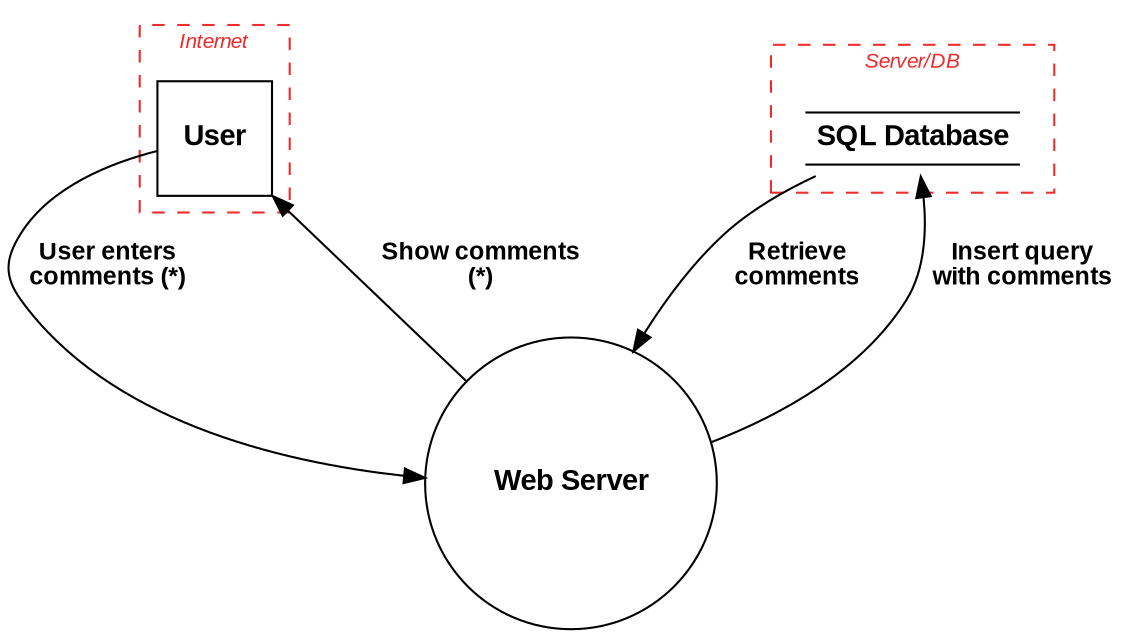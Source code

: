 digraph tm {
	graph [
	fontname = Arial;
	fontsize = 14;
	]
	node [
	fontname = Arial;
	fontsize = 14;
	rankdir = lr;
	]
	edge [
	shape = none;
	arrowtail = onormal;
	fontname = Arial;
	fontsize = 12;
	]
	labelloc = "t";
	fontsize = 20;
	nodesep = 1;

subgraph cluster_boundary_Internet_acf3059e70 {
	graph [
		fontsize = 10;
		fontcolor = firebrick2;
		style = dashed;
		color = firebrick2;
		label = <<i>Internet</i>>;
	]

actor_User_579e9aae81 [
	shape = square;
	color = black;
	fontcolor = black;
	label = <<table border="0" cellborder="0" cellpadding="2"><tr><td><b>User</b></td></tr></table>>;
]

}

subgraph cluster_boundary_ServerDB_88f2d9c06f {
	graph [
		fontsize = 10;
		fontcolor = firebrick2;
		style = dashed;
		color = firebrick2;
		label = <<i>Server/DB</i>>;
	]

datastore_SQLDatabase_d2006ce1bb [
	shape = none;
	color = black;
	fontcolor = black;
	label = <<table sides="TB" cellborder="0" cellpadding="2"><tr><td><b>SQL Database</b></td></tr></table>>;
]

}

server_WebServer_f2eb7a3ff7 [
	shape = circle
	color = black;
	fontcolor = black;
	label = <<table border="0" cellborder="0" cellpadding="2"><tr><td><b>Web Server</b></td></tr></table>>;
]
	actor_User_579e9aae81 -> server_WebServer_f2eb7a3ff7 [
		color = black;
		fontcolor = black;
		dir = forward;

		label = <<table border="0" cellborder="0" cellpadding="2"><tr><td><b>User enters<br/>comments (*)</b></td></tr></table>>;
	]
	server_WebServer_f2eb7a3ff7 -> datastore_SQLDatabase_d2006ce1bb [
		color = black;
		fontcolor = black;
		dir = forward;

		label = <<table border="0" cellborder="0" cellpadding="2"><tr><td><b>Insert query<br/>with comments</b></td></tr></table>>;
	]
	datastore_SQLDatabase_d2006ce1bb -> server_WebServer_f2eb7a3ff7 [
		color = black;
		fontcolor = black;
		dir = forward;

		label = <<table border="0" cellborder="0" cellpadding="2"><tr><td><b>Retrieve<br/>comments</b></td></tr></table>>;
	]
	server_WebServer_f2eb7a3ff7 -> actor_User_579e9aae81 [
		color = black;
		fontcolor = black;
		dir = forward;

		label = <<table border="0" cellborder="0" cellpadding="2"><tr><td><b>Show comments<br/>(*)</b></td></tr></table>>;
	]
}
